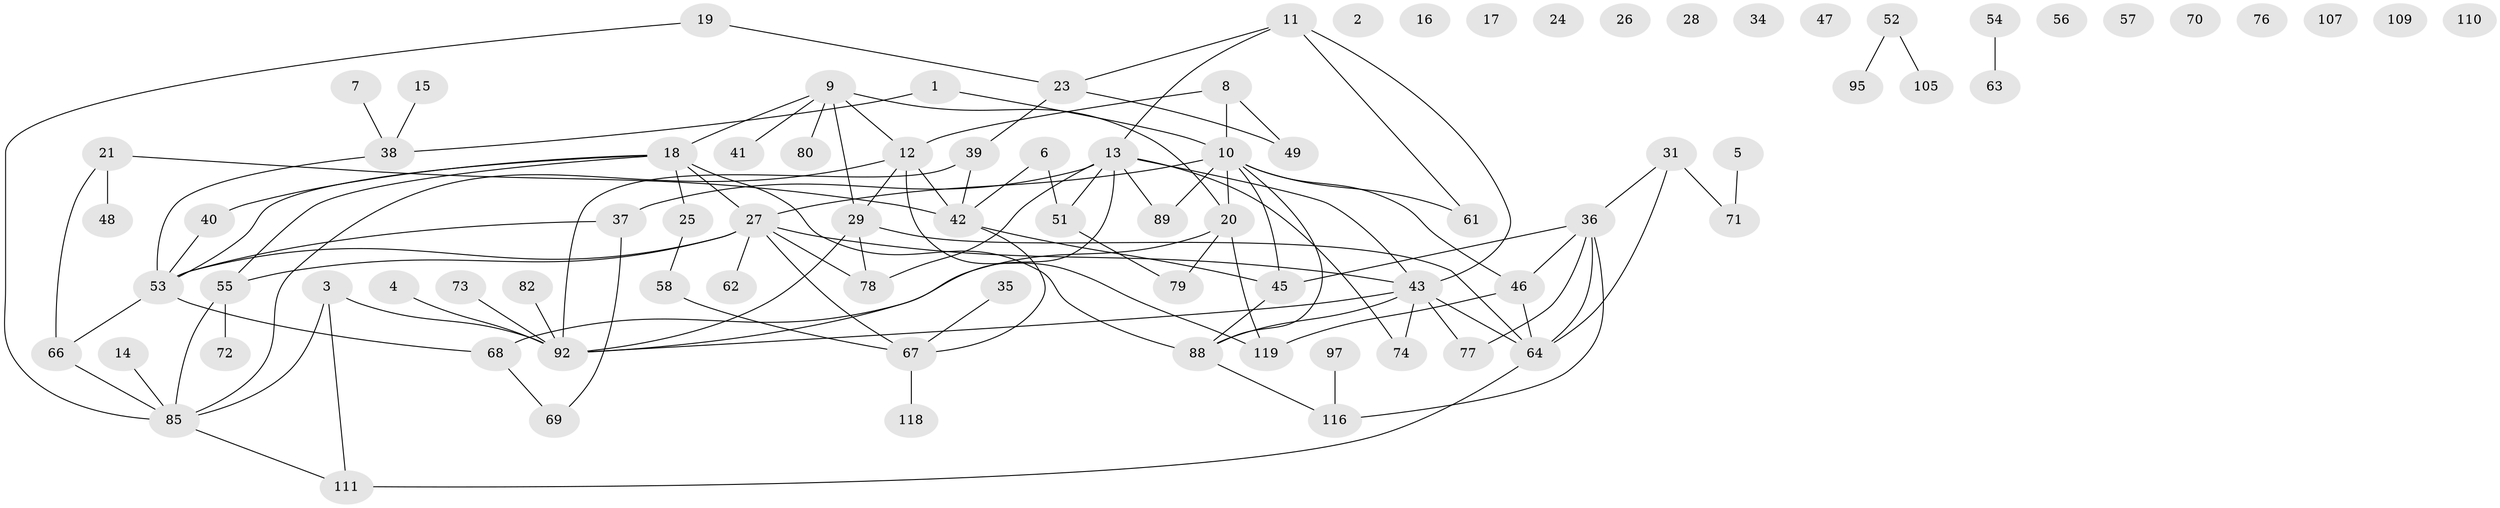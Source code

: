 // Generated by graph-tools (version 1.1) at 2025/23/03/03/25 07:23:26]
// undirected, 85 vertices, 112 edges
graph export_dot {
graph [start="1"]
  node [color=gray90,style=filled];
  1;
  2;
  3;
  4;
  5;
  6;
  7;
  8;
  9 [super="+22"];
  10 [super="+32"];
  11 [super="+93"];
  12 [super="+65"];
  13 [super="+96"];
  14;
  15;
  16;
  17;
  18 [super="+121"];
  19;
  20 [super="+60"];
  21;
  23 [super="+30"];
  24;
  25 [super="+108"];
  26 [super="+44"];
  27 [super="+114"];
  28;
  29 [super="+81"];
  31 [super="+33"];
  34;
  35;
  36 [super="+112"];
  37 [super="+99"];
  38 [super="+104"];
  39;
  40;
  41 [super="+50"];
  42 [super="+86"];
  43 [super="+75"];
  45 [super="+59"];
  46 [super="+94"];
  47;
  48 [super="+83"];
  49 [super="+91"];
  51;
  52;
  53 [super="+101"];
  54;
  55 [super="+98"];
  56;
  57;
  58;
  61;
  62;
  63;
  64 [super="+117"];
  66 [super="+87"];
  67 [super="+90"];
  68;
  69 [super="+122"];
  70;
  71 [super="+115"];
  72;
  73;
  74 [super="+84"];
  76;
  77 [super="+102"];
  78 [super="+106"];
  79;
  80;
  82;
  85 [super="+103"];
  88;
  89;
  92 [super="+113"];
  95 [super="+100"];
  97;
  105;
  107;
  109;
  110;
  111;
  116 [super="+120"];
  118;
  119;
  1 -- 38;
  1 -- 10;
  3 -- 85;
  3 -- 92;
  3 -- 111;
  4 -- 92;
  5 -- 71;
  6 -- 51;
  6 -- 42;
  7 -- 38;
  8 -- 10;
  8 -- 12;
  8 -- 49;
  9 -- 20;
  9 -- 80;
  9 -- 18;
  9 -- 29;
  9 -- 41;
  9 -- 12;
  10 -- 27;
  10 -- 46;
  10 -- 61;
  10 -- 88;
  10 -- 89;
  10 -- 20;
  10 -- 45;
  11 -- 13;
  11 -- 23;
  11 -- 43;
  11 -- 61;
  12 -- 42;
  12 -- 29;
  12 -- 85;
  12 -- 119;
  13 -- 37;
  13 -- 51;
  13 -- 78;
  13 -- 89;
  13 -- 74;
  13 -- 43;
  13 -- 92;
  14 -- 85;
  15 -- 38;
  18 -- 27;
  18 -- 40;
  18 -- 53;
  18 -- 88;
  18 -- 55;
  18 -- 25;
  19 -- 85;
  19 -- 23;
  20 -- 68;
  20 -- 79;
  20 -- 119;
  21 -- 42;
  21 -- 48;
  21 -- 66;
  23 -- 39;
  23 -- 49;
  25 -- 58;
  27 -- 53;
  27 -- 78 [weight=2];
  27 -- 67;
  27 -- 55;
  27 -- 62;
  27 -- 43;
  29 -- 78;
  29 -- 92;
  29 -- 64;
  31 -- 36;
  31 -- 64;
  31 -- 71;
  35 -- 67;
  36 -- 45;
  36 -- 64;
  36 -- 77;
  36 -- 46;
  36 -- 116;
  37 -- 53;
  37 -- 69;
  38 -- 53;
  39 -- 42;
  39 -- 92;
  40 -- 53;
  42 -- 67;
  42 -- 45;
  43 -- 74;
  43 -- 88;
  43 -- 92;
  43 -- 64;
  43 -- 77;
  45 -- 88;
  46 -- 119;
  46 -- 64;
  51 -- 79;
  52 -- 105;
  52 -- 95;
  53 -- 66;
  53 -- 68;
  54 -- 63;
  55 -- 72;
  55 -- 85;
  58 -- 67;
  64 -- 111;
  66 -- 85;
  67 -- 118;
  68 -- 69;
  73 -- 92;
  82 -- 92;
  85 -- 111;
  88 -- 116;
  97 -- 116;
}
